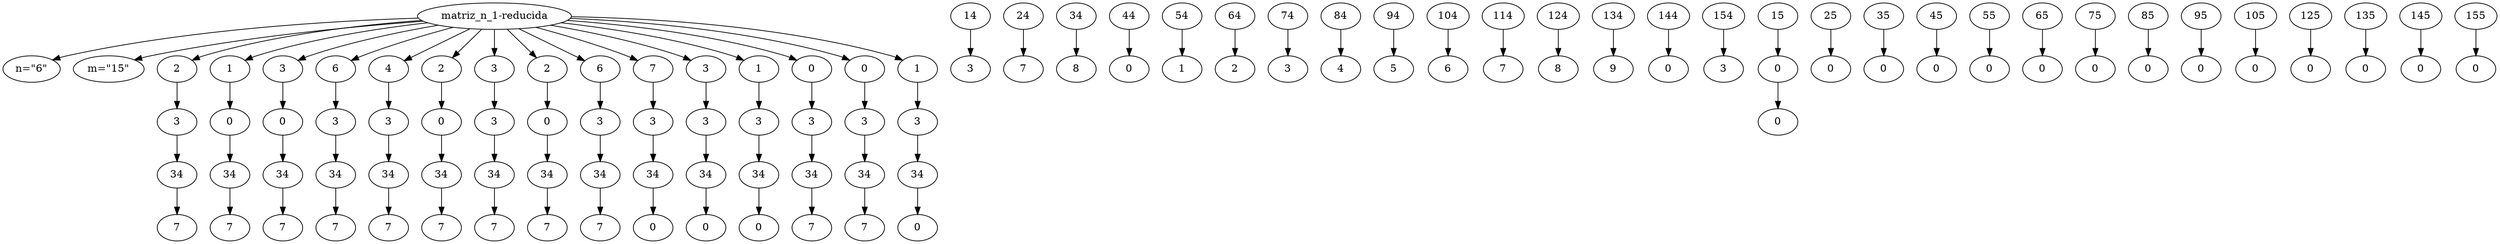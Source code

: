 // Comentario
digraph {
	nombre [label="matriz_n_1-reducida"]
	n [label="n=\"6\""]
	m [label="m=\"15\""]
	nombre -> n
	nombre -> m
	11 [label=2]
	nombre -> 11
	21 [label=1]
	nombre -> 21
	31 [label=3]
	nombre -> 31
	41 [label=6]
	nombre -> 41
	51 [label=4]
	nombre -> 51
	61 [label=2]
	nombre -> 61
	71 [label=3]
	nombre -> 71
	81 [label=2]
	nombre -> 81
	91 [label=6]
	nombre -> 91
	101 [label=7]
	nombre -> 101
	111 [label=3]
	nombre -> 111
	121 [label=1]
	nombre -> 121
	131 [label=0]
	nombre -> 131
	141 [label=0]
	nombre -> 141
	151 [label=1]
	nombre -> 151
	12 [label=3]
	11 -> 12
	22 [label=0]
	21 -> 22
	32 [label=0]
	31 -> 32
	42 [label=3]
	41 -> 42
	52 [label=3]
	51 -> 52
	62 [label=0]
	61 -> 62
	72 [label=3]
	71 -> 72
	82 [label=0]
	81 -> 82
	92 [label=3]
	91 -> 92
	102 [label=3]
	101 -> 102
	112 [label=3]
	111 -> 112
	122 [label=3]
	121 -> 122
	132 [label=3]
	131 -> 132
	142 [label=3]
	141 -> 142
	152 [label=3]
	151 -> 152
	13 [label=34]
	12 -> 13
	23 [label=34]
	22 -> 23
	33 [label=34]
	32 -> 33
	43 [label=34]
	42 -> 43
	53 [label=34]
	52 -> 53
	63 [label=34]
	62 -> 63
	73 [label=34]
	72 -> 73
	83 [label=34]
	82 -> 83
	93 [label=34]
	92 -> 93
	103 [label=34]
	102 -> 103
	113 [label=34]
	112 -> 113
	123 [label=34]
	122 -> 123
	133 [label=34]
	132 -> 133
	143 [label=34]
	142 -> 143
	153 [label=34]
	152 -> 153
	16 [label=7]
	13 -> 16
	26 [label=7]
	23 -> 26
	36 [label=7]
	33 -> 36
	46 [label=7]
	43 -> 46
	56 [label=7]
	53 -> 56
	66 [label=7]
	63 -> 66
	76 [label=7]
	73 -> 76
	86 [label=7]
	83 -> 86
	96 [label=7]
	93 -> 96
	106 [label=0]
	103 -> 106
	116 [label=0]
	113 -> 116
	126 [label=0]
	123 -> 126
	136 [label=7]
	133 -> 136
	146 [label=7]
	143 -> 146
	156 [label=0]
	153 -> 156
	19 [label=3]
	14 -> 19
	29 [label=7]
	24 -> 29
	39 [label=8]
	34 -> 39
	49 [label=0]
	44 -> 49
	59 [label=1]
	54 -> 59
	69 [label=2]
	64 -> 69
	79 [label=3]
	74 -> 79
	89 [label=4]
	84 -> 89
	99 [label=5]
	94 -> 99
	109 [label=6]
	104 -> 109
	119 [label=7]
	114 -> 119
	129 [label=8]
	124 -> 129
	139 [label=9]
	134 -> 139
	149 [label=0]
	144 -> 149
	159 [label=3]
	154 -> 159
	115 [label=0]
	15 -> 115
	215 [label=0]
	25 -> 215
	315 [label=0]
	35 -> 315
	415 [label=0]
	45 -> 415
	515 [label=0]
	55 -> 515
	615 [label=0]
	65 -> 615
	715 [label=0]
	75 -> 715
	815 [label=0]
	85 -> 815
	915 [label=0]
	95 -> 915
	1015 [label=0]
	105 -> 1015
	1115 [label=0]
	115 -> 1115
	1215 [label=0]
	125 -> 1215
	1315 [label=0]
	135 -> 1315
	1415 [label=0]
	145 -> 1415
	1515 [label=0]
	155 -> 1515
}
